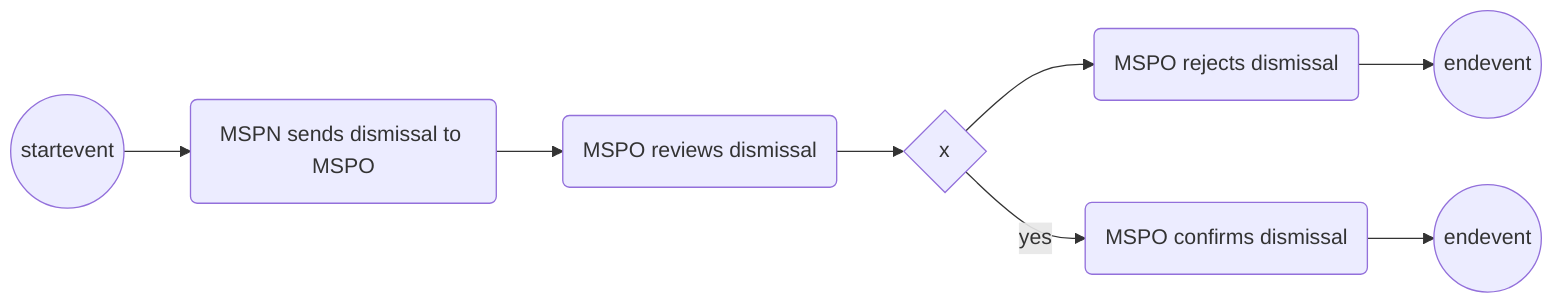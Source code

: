 graph LR
1:startevent:((startevent)) --> 2:task:(MSPN sends dismissal to MSPO) --> 3:task:(MSPO reviews dismissal) --> 4:exclusivegateway:{x} --> 5:task:(MSPO rejects dismissal) --> 6:endevent:((endevent))
4:exclusivegateway:{x} --> |yes|7:task:(MSPO confirms dismissal) --> 8:endevent:((endevent))